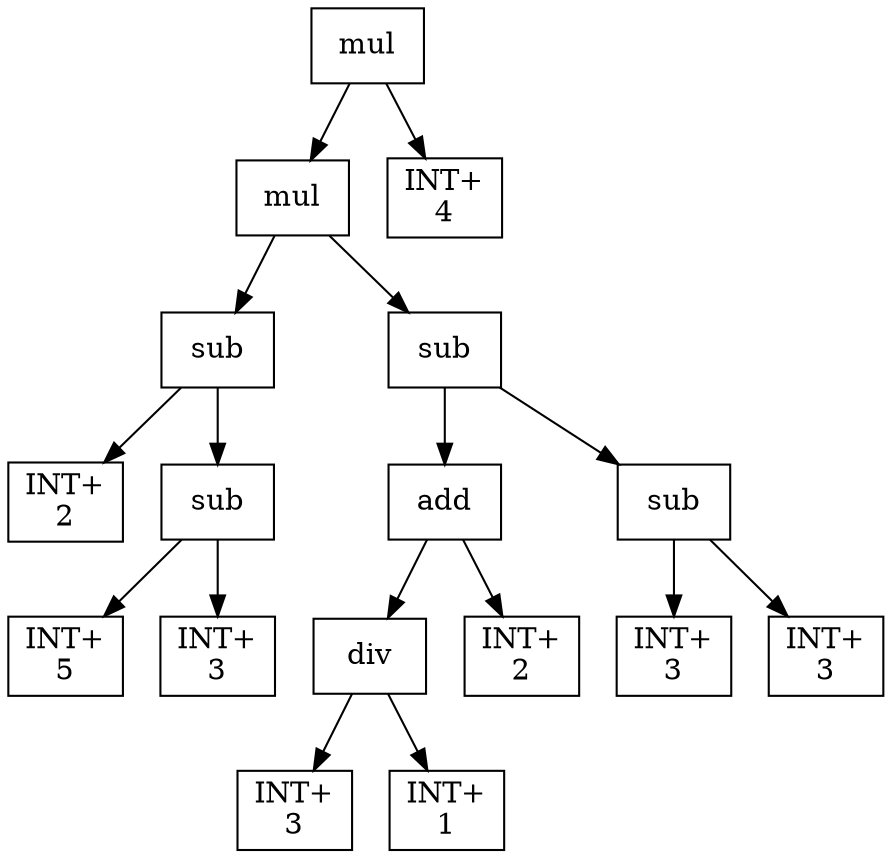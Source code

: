 digraph expr {
  node [shape=box];
  n1 [label="mul"];
  n2 [label="mul"];
  n3 [label="sub"];
  n4 [label="INT+\n2"];
  n5 [label="sub"];
  n6 [label="INT+\n5"];
  n7 [label="INT+\n3"];
  n5 -> n6;
  n5 -> n7;
  n3 -> n4;
  n3 -> n5;
  n8 [label="sub"];
  n9 [label="add"];
  n10 [label="div"];
  n11 [label="INT+\n3"];
  n12 [label="INT+\n1"];
  n10 -> n11;
  n10 -> n12;
  n13 [label="INT+\n2"];
  n9 -> n10;
  n9 -> n13;
  n14 [label="sub"];
  n15 [label="INT+\n3"];
  n16 [label="INT+\n3"];
  n14 -> n15;
  n14 -> n16;
  n8 -> n9;
  n8 -> n14;
  n2 -> n3;
  n2 -> n8;
  n17 [label="INT+\n4"];
  n1 -> n2;
  n1 -> n17;
}
